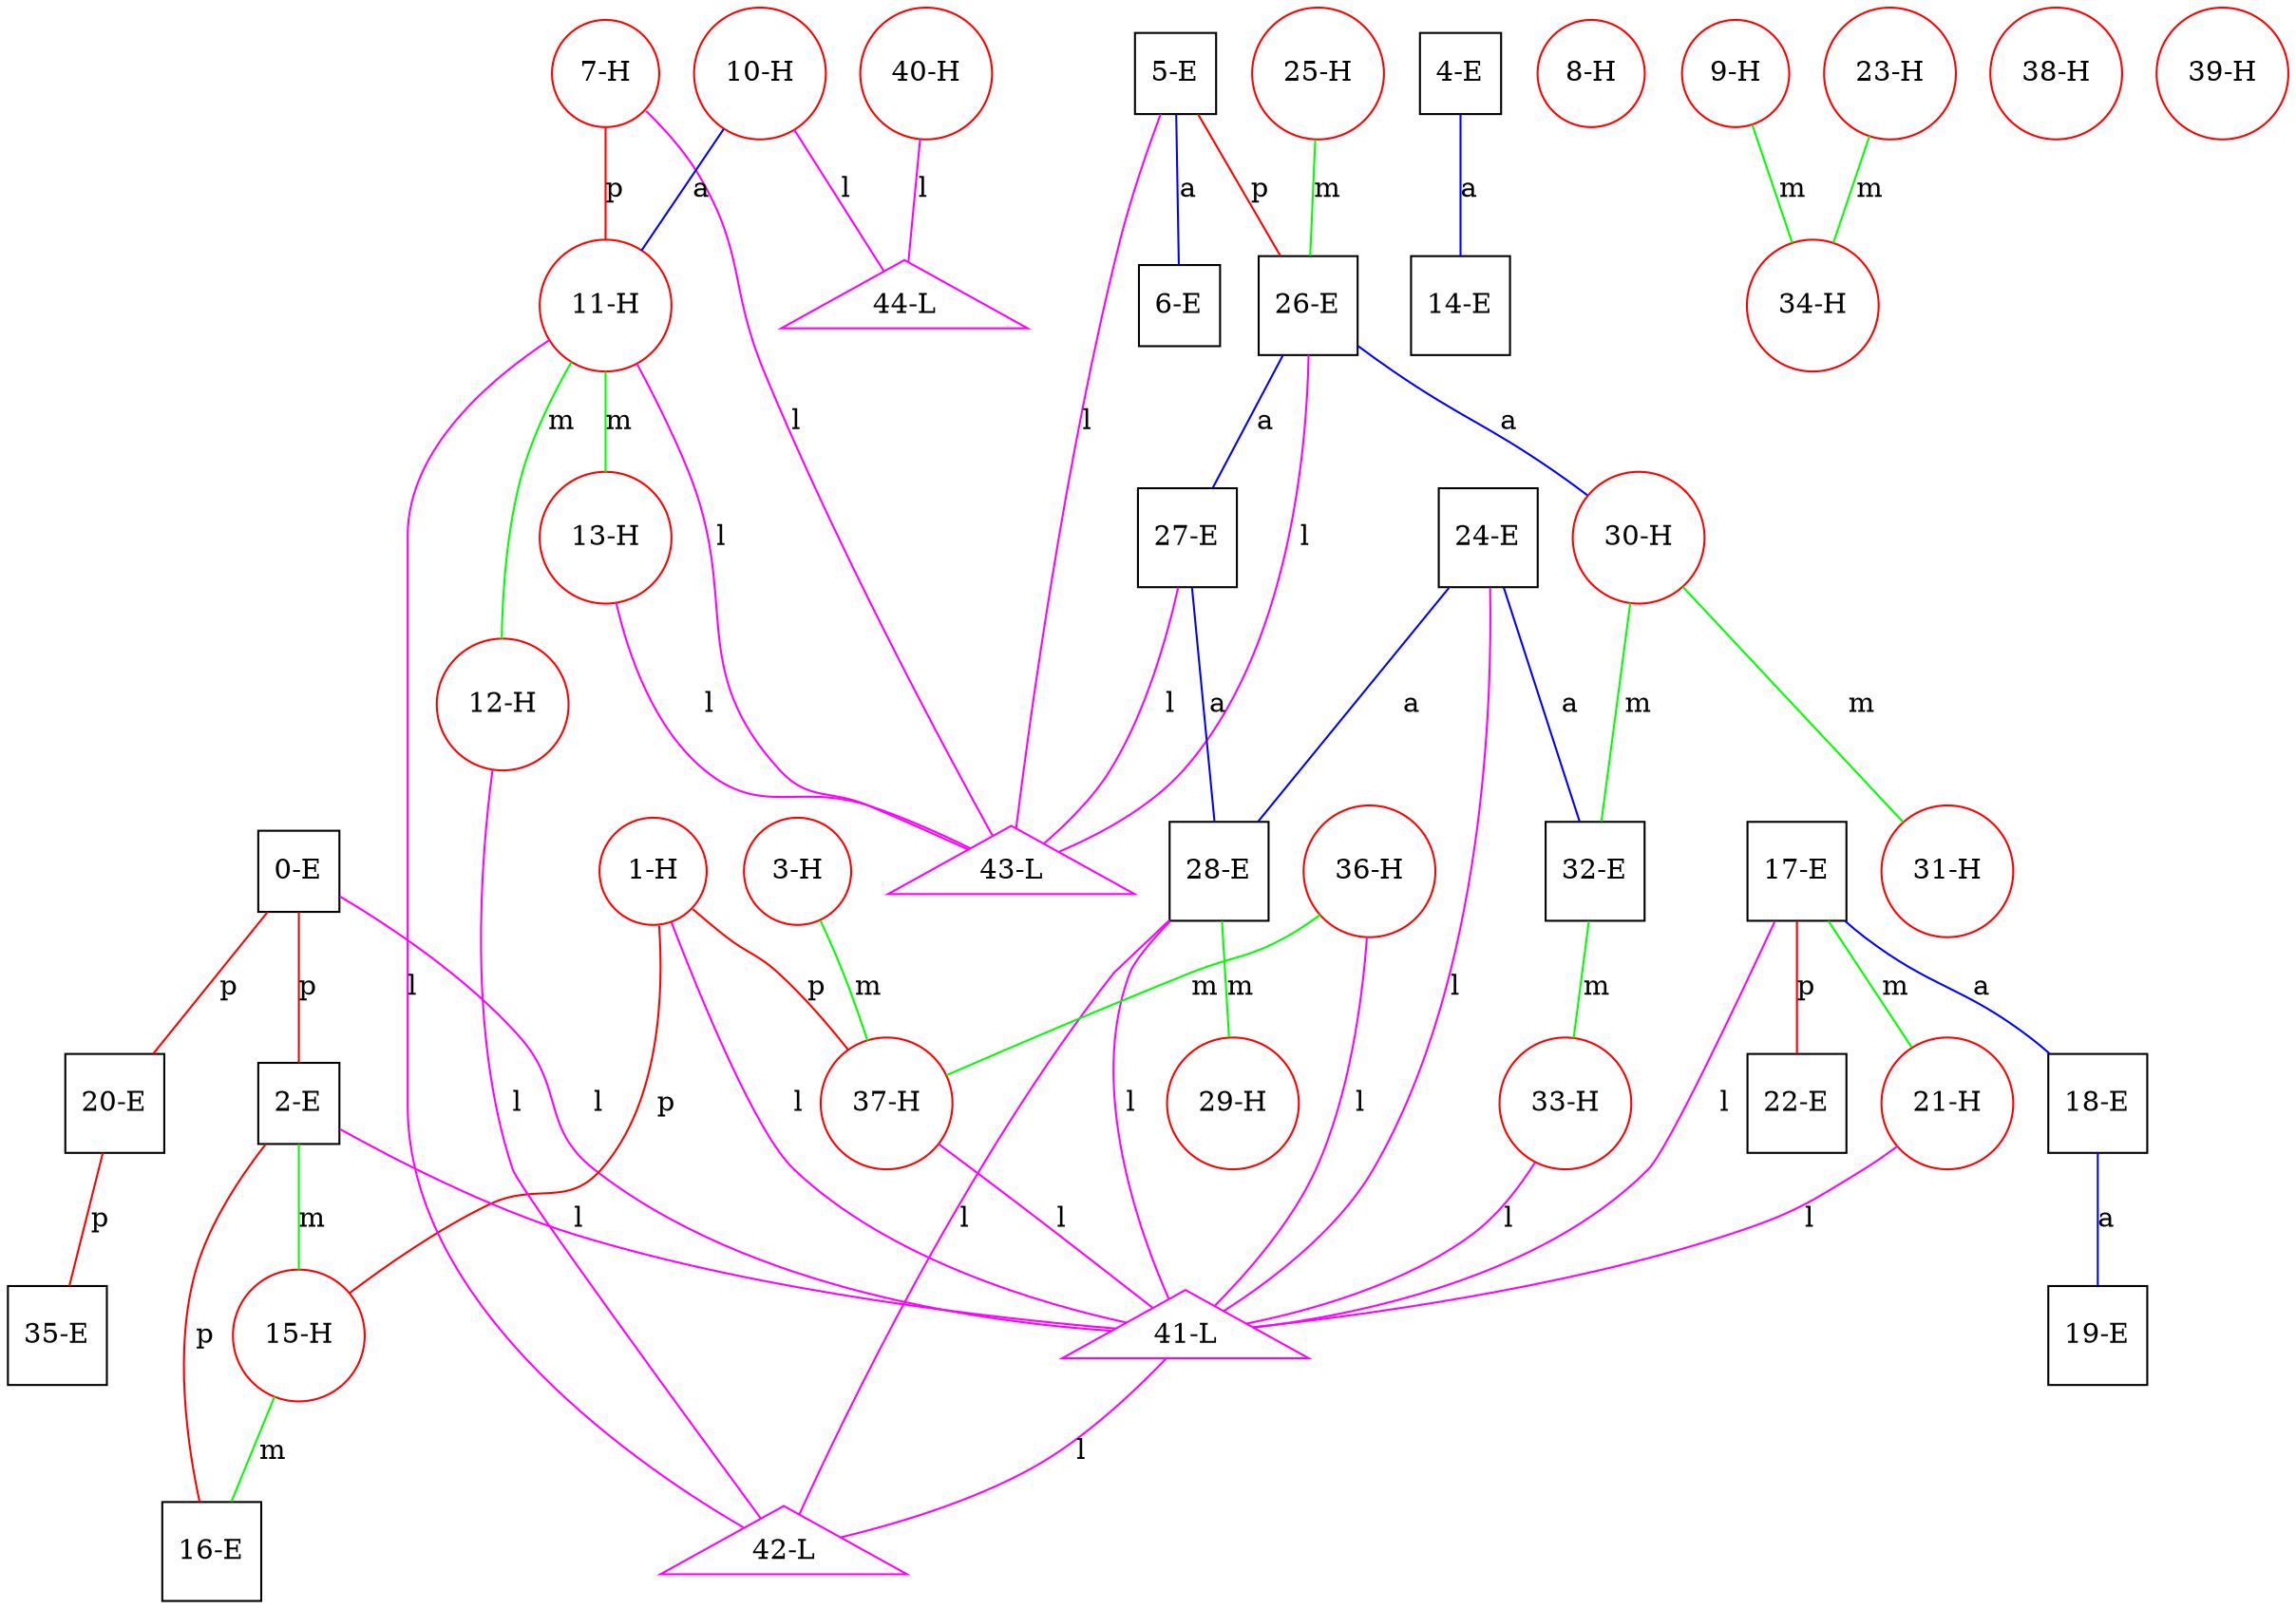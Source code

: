 graph ProteinGraph {
    0 [label="0-E" shape=square color=black];
    1 [label="1-H" shape=circle color=red];
    2 [label="2-E" shape=square color=black];
    3 [label="3-H" shape=circle color=red];
    4 [label="4-E" shape=square color=black];
    5 [label="5-E" shape=square color=black];
    6 [label="6-E" shape=square color=black];
    7 [label="7-H" shape=circle color=red];
    8 [label="8-H" shape=circle color=red];
    9 [label="9-H" shape=circle color=red];
    10 [label="10-H" shape=circle color=red];
    11 [label="11-H" shape=circle color=red];
    12 [label="12-H" shape=circle color=red];
    13 [label="13-H" shape=circle color=red];
    14 [label="14-E" shape=square color=black];
    15 [label="15-H" shape=circle color=red];
    16 [label="16-E" shape=square color=black];
    17 [label="17-E" shape=square color=black];
    18 [label="18-E" shape=square color=black];
    19 [label="19-E" shape=square color=black];
    20 [label="20-E" shape=square color=black];
    21 [label="21-H" shape=circle color=red];
    22 [label="22-E" shape=square color=black];
    23 [label="23-H" shape=circle color=red];
    24 [label="24-E" shape=square color=black];
    25 [label="25-H" shape=circle color=red];
    26 [label="26-E" shape=square color=black];
    27 [label="27-E" shape=square color=black];
    28 [label="28-E" shape=square color=black];
    29 [label="29-H" shape=circle color=red];
    30 [label="30-H" shape=circle color=red];
    31 [label="31-H" shape=circle color=red];
    32 [label="32-E" shape=square color=black];
    33 [label="33-H" shape=circle color=red];
    34 [label="34-H" shape=circle color=red];
    35 [label="35-E" shape=square color=black];
    36 [label="36-H" shape=circle color=red];
    37 [label="37-H" shape=circle color=red];
    38 [label="38-H" shape=circle color=red];
    39 [label="39-H" shape=circle color=red];
    40 [label="40-H" shape=circle color=red];
    41 [label="41-L" shape=triangle color=magenta];
    42 [label="42-L" shape=triangle color=magenta];
    43 [label="43-L" shape=triangle color=magenta];
    44 [label="44-L" shape=triangle color=magenta];
    0 -- 2 [label="p" color=red];
    0 -- 20 [label="p" color=red];
    0 -- 41 [label="l" color=magenta];
    1 -- 15 [label="p" color=red];
    1 -- 37 [label="p" color=red];
    1 -- 41 [label="l" color=magenta];
    2 -- 15 [label="m" color=green];
    2 -- 16 [label="p" color=red];
    2 -- 41 [label="l" color=magenta];
    3 -- 37 [label="m" color=green];
    4 -- 14 [label="a" color=blue];
    5 -- 6 [label="a" color=blue];
    5 -- 26 [label="p" color=red];
    5 -- 43 [label="l" color=magenta];
    7 -- 11 [label="p" color=red];
    7 -- 43 [label="l" color=magenta];
    9 -- 34 [label="m" color=green];
    10 -- 11 [label="a" color=blue];
    10 -- 44 [label="l" color=magenta];
    11 -- 12 [label="m" color=green];
    11 -- 13 [label="m" color=green];
    11 -- 42 [label="l" color=magenta];
    11 -- 43 [label="l" color=magenta];
    12 -- 42 [label="l" color=magenta];
    13 -- 43 [label="l" color=magenta];
    15 -- 16 [label="m" color=green];
    17 -- 18 [label="a" color=blue];
    17 -- 21 [label="m" color=green];
    17 -- 22 [label="p" color=red];
    17 -- 41 [label="l" color=magenta];
    18 -- 19 [label="a" color=blue];
    20 -- 35 [label="p" color=red];
    21 -- 41 [label="l" color=magenta];
    23 -- 34 [label="m" color=green];
    24 -- 28 [label="a" color=blue];
    24 -- 32 [label="a" color=blue];
    24 -- 41 [label="l" color=magenta];
    25 -- 26 [label="m" color=green];
    26 -- 27 [label="a" color=blue];
    26 -- 30 [label="a" color=blue];
    26 -- 43 [label="l" color=magenta];
    27 -- 28 [label="a" color=blue];
    27 -- 43 [label="l" color=magenta];
    28 -- 29 [label="m" color=green];
    28 -- 41 [label="l" color=magenta];
    28 -- 42 [label="l" color=magenta];
    30 -- 31 [label="m" color=green];
    30 -- 32 [label="m" color=green];
    32 -- 33 [label="m" color=green];
    33 -- 41 [label="l" color=magenta];
    36 -- 37 [label="m" color=green];
    36 -- 41 [label="l" color=magenta];
    37 -- 41 [label="l" color=magenta];
    40 -- 44 [label="l" color=magenta];
    41 -- 42 [label="l" color=magenta];
}
